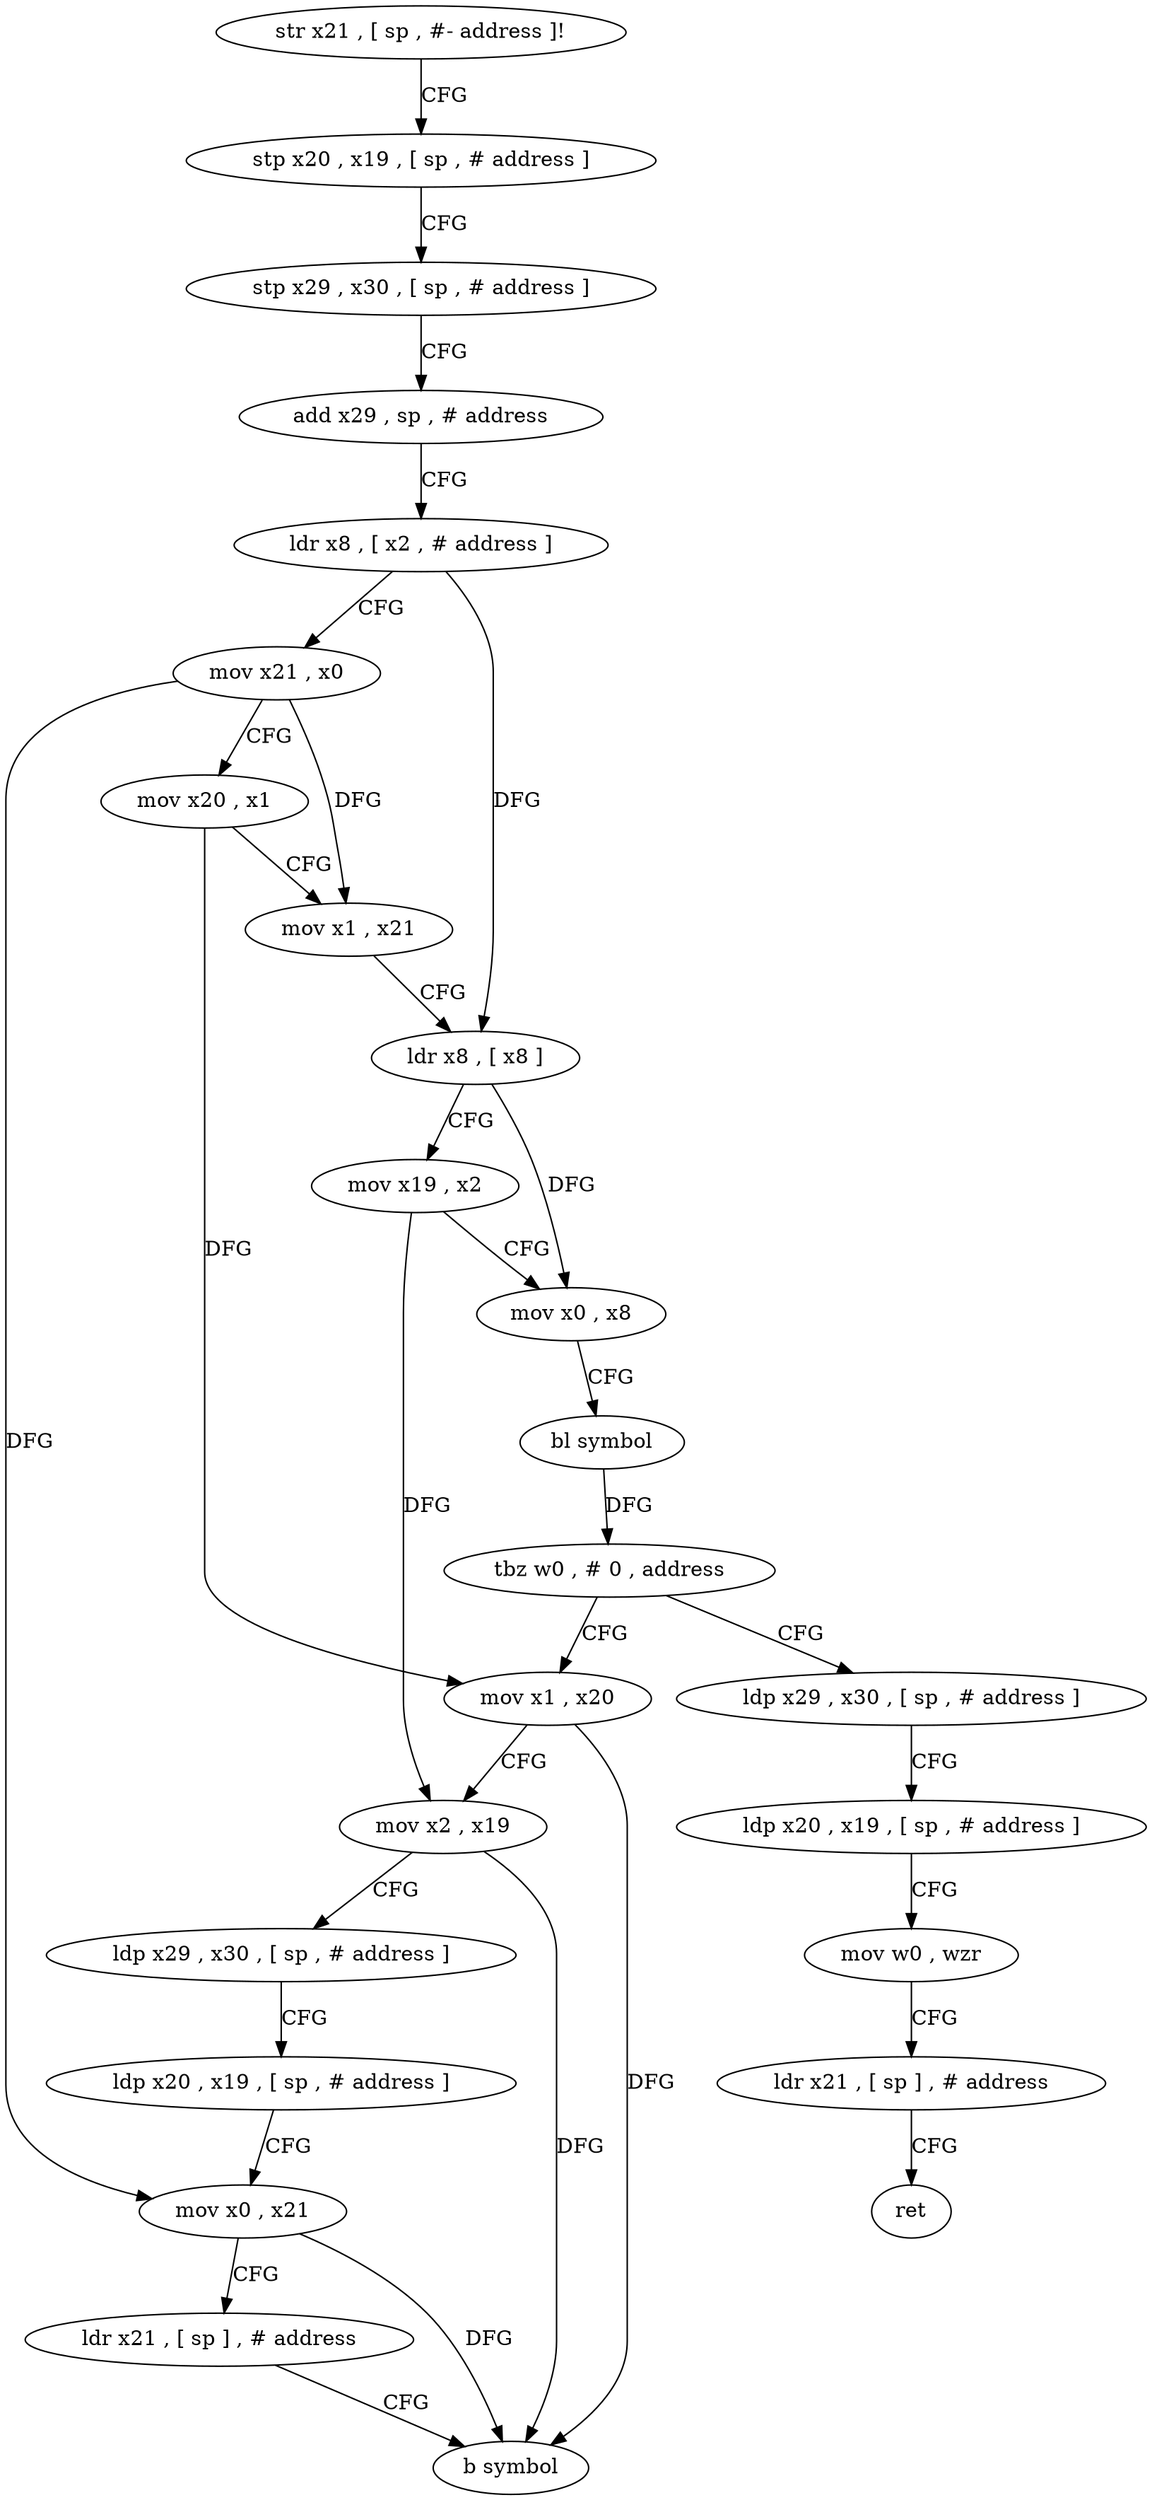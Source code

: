 digraph "func" {
"4215068" [label = "str x21 , [ sp , #- address ]!" ]
"4215072" [label = "stp x20 , x19 , [ sp , # address ]" ]
"4215076" [label = "stp x29 , x30 , [ sp , # address ]" ]
"4215080" [label = "add x29 , sp , # address" ]
"4215084" [label = "ldr x8 , [ x2 , # address ]" ]
"4215088" [label = "mov x21 , x0" ]
"4215092" [label = "mov x20 , x1" ]
"4215096" [label = "mov x1 , x21" ]
"4215100" [label = "ldr x8 , [ x8 ]" ]
"4215104" [label = "mov x19 , x2" ]
"4215108" [label = "mov x0 , x8" ]
"4215112" [label = "bl symbol" ]
"4215116" [label = "tbz w0 , # 0 , address" ]
"4215148" [label = "ldp x29 , x30 , [ sp , # address ]" ]
"4215120" [label = "mov x1 , x20" ]
"4215152" [label = "ldp x20 , x19 , [ sp , # address ]" ]
"4215156" [label = "mov w0 , wzr" ]
"4215160" [label = "ldr x21 , [ sp ] , # address" ]
"4215164" [label = "ret" ]
"4215124" [label = "mov x2 , x19" ]
"4215128" [label = "ldp x29 , x30 , [ sp , # address ]" ]
"4215132" [label = "ldp x20 , x19 , [ sp , # address ]" ]
"4215136" [label = "mov x0 , x21" ]
"4215140" [label = "ldr x21 , [ sp ] , # address" ]
"4215144" [label = "b symbol" ]
"4215068" -> "4215072" [ label = "CFG" ]
"4215072" -> "4215076" [ label = "CFG" ]
"4215076" -> "4215080" [ label = "CFG" ]
"4215080" -> "4215084" [ label = "CFG" ]
"4215084" -> "4215088" [ label = "CFG" ]
"4215084" -> "4215100" [ label = "DFG" ]
"4215088" -> "4215092" [ label = "CFG" ]
"4215088" -> "4215096" [ label = "DFG" ]
"4215088" -> "4215136" [ label = "DFG" ]
"4215092" -> "4215096" [ label = "CFG" ]
"4215092" -> "4215120" [ label = "DFG" ]
"4215096" -> "4215100" [ label = "CFG" ]
"4215100" -> "4215104" [ label = "CFG" ]
"4215100" -> "4215108" [ label = "DFG" ]
"4215104" -> "4215108" [ label = "CFG" ]
"4215104" -> "4215124" [ label = "DFG" ]
"4215108" -> "4215112" [ label = "CFG" ]
"4215112" -> "4215116" [ label = "DFG" ]
"4215116" -> "4215148" [ label = "CFG" ]
"4215116" -> "4215120" [ label = "CFG" ]
"4215148" -> "4215152" [ label = "CFG" ]
"4215120" -> "4215124" [ label = "CFG" ]
"4215120" -> "4215144" [ label = "DFG" ]
"4215152" -> "4215156" [ label = "CFG" ]
"4215156" -> "4215160" [ label = "CFG" ]
"4215160" -> "4215164" [ label = "CFG" ]
"4215124" -> "4215128" [ label = "CFG" ]
"4215124" -> "4215144" [ label = "DFG" ]
"4215128" -> "4215132" [ label = "CFG" ]
"4215132" -> "4215136" [ label = "CFG" ]
"4215136" -> "4215140" [ label = "CFG" ]
"4215136" -> "4215144" [ label = "DFG" ]
"4215140" -> "4215144" [ label = "CFG" ]
}
